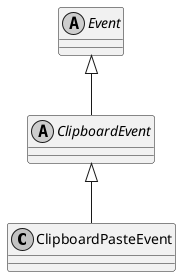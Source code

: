 @startuml
skinparam monochrome true
skinparam ClassAttributeIconSize 0
class ClipboardPasteEvent {
}
abstract class Event
abstract class ClipboardEvent
ClipboardEvent <|-- ClipboardPasteEvent
Event <|-- ClipboardEvent
@enduml
